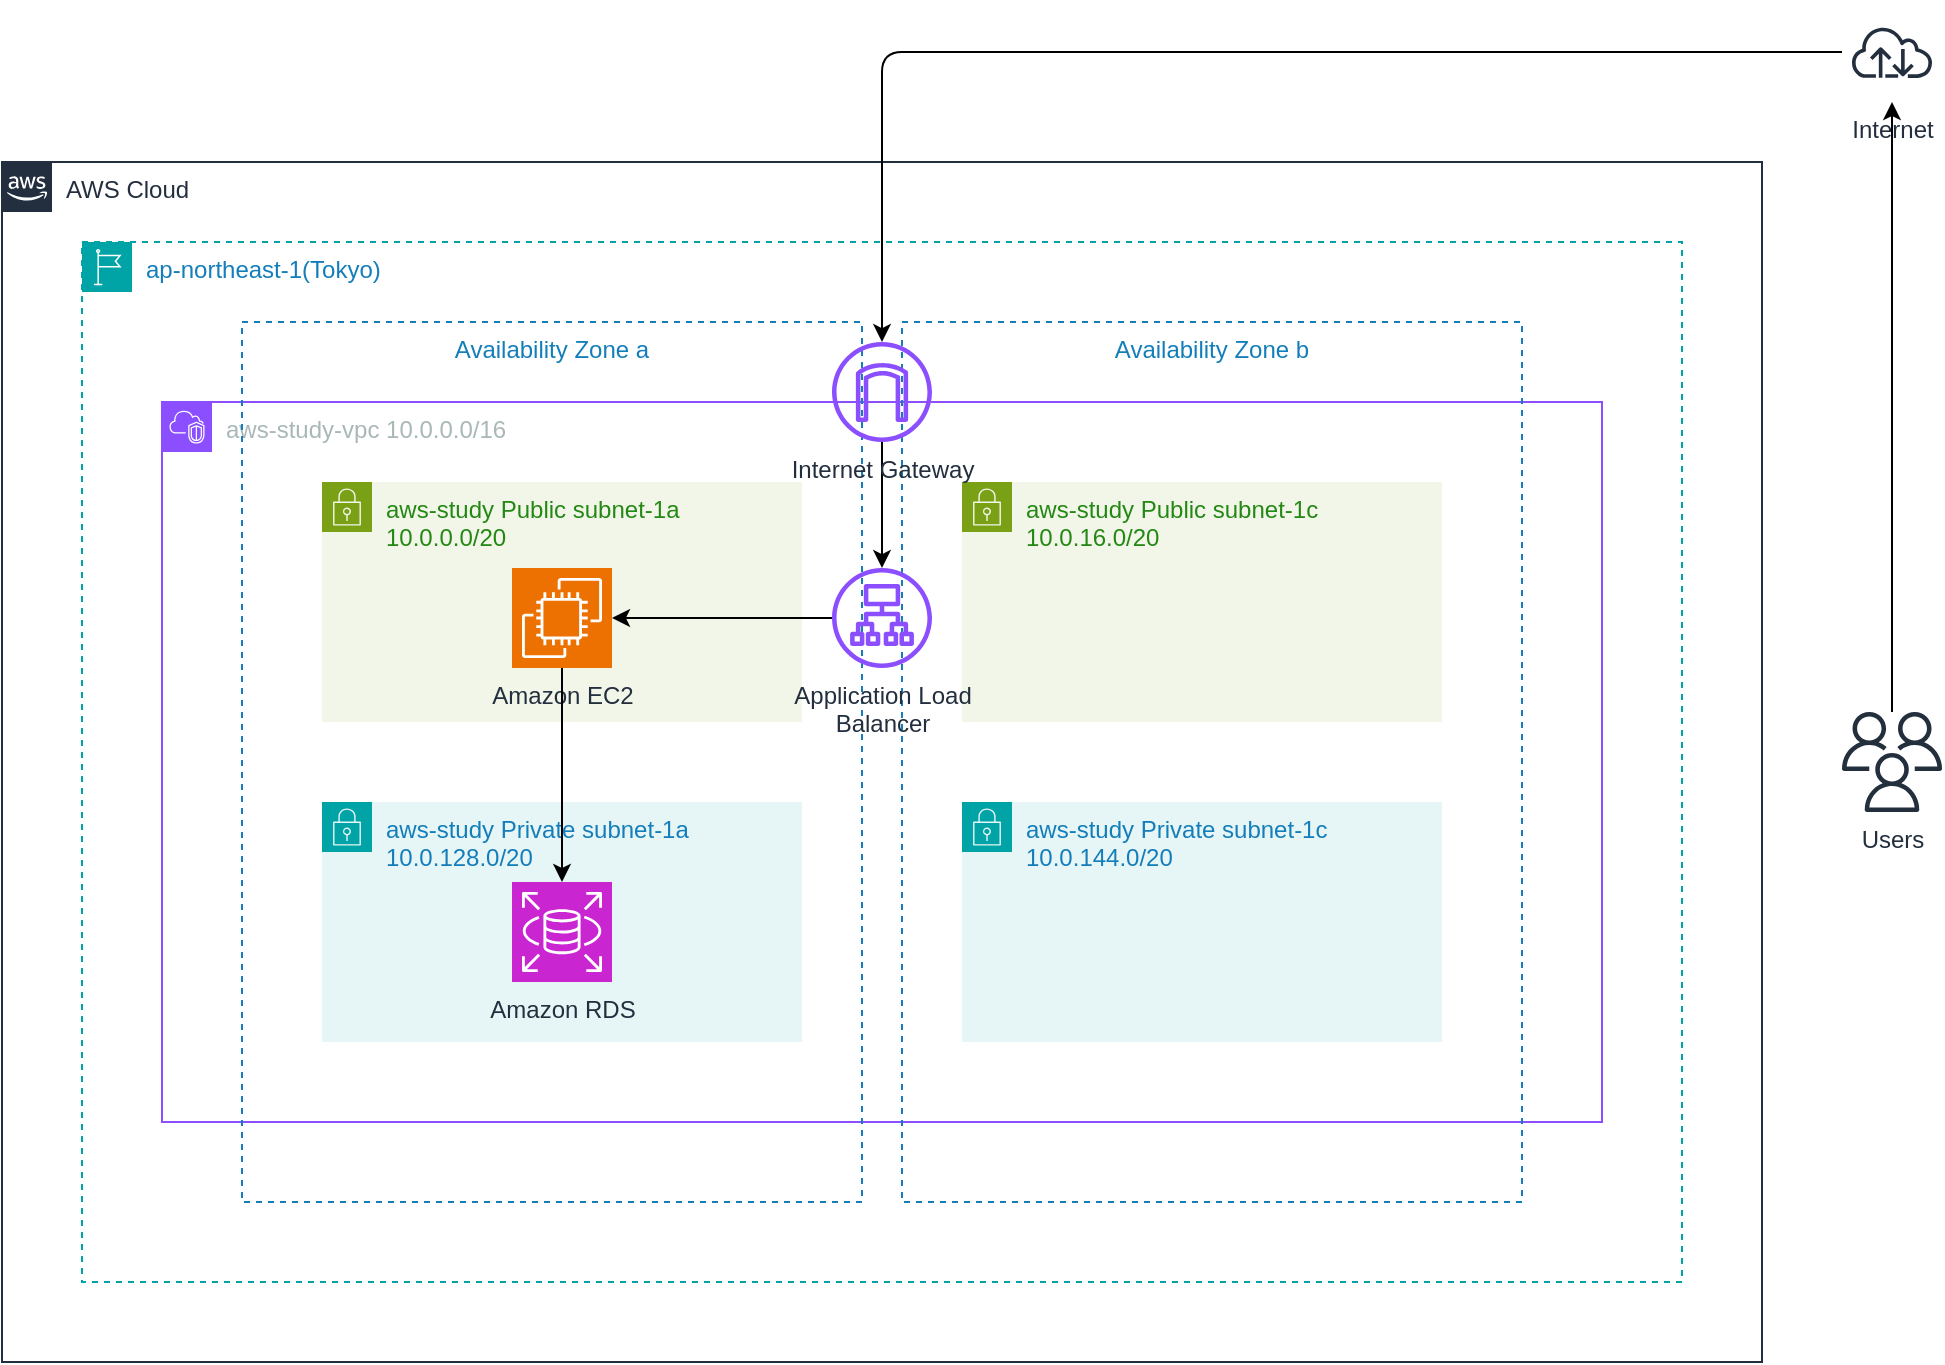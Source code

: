 <mxfile>
    <diagram id="q-Un3dO3R4x38Tj4W52o" name="構成図">
        <mxGraphModel dx="3386" dy="2206" grid="1" gridSize="10" guides="1" tooltips="1" connect="1" arrows="1" fold="1" page="1" pageScale="1" pageWidth="1169" pageHeight="827" math="0" shadow="0">
            <root>
                <mxCell id="0"/>
                <mxCell id="1" parent="0"/>
                <mxCell id="fOEvviLvVWvWSow8_xro-1" value="AWS Cloud" style="points=[[0,0],[0.25,0],[0.5,0],[0.75,0],[1,0],[1,0.25],[1,0.5],[1,0.75],[1,1],[0.75,1],[0.5,1],[0.25,1],[0,1],[0,0.75],[0,0.5],[0,0.25]];outlineConnect=0;gradientColor=none;html=1;whiteSpace=wrap;fontSize=12;fontStyle=0;container=1;pointerEvents=0;collapsible=0;recursiveResize=0;shape=mxgraph.aws4.group;grIcon=mxgraph.aws4.group_aws_cloud_alt;strokeColor=#232F3E;fillColor=none;verticalAlign=top;align=left;spacingLeft=30;fontColor=#232F3E;dashed=0;" vertex="1" parent="1">
                    <mxGeometry x="80" y="160" width="880" height="600" as="geometry"/>
                </mxCell>
                <mxCell id="fOEvviLvVWvWSow8_xro-4" value="ap-northeast-1(Tokyo)" style="points=[[0,0],[0.25,0],[0.5,0],[0.75,0],[1,0],[1,0.25],[1,0.5],[1,0.75],[1,1],[0.75,1],[0.5,1],[0.25,1],[0,1],[0,0.75],[0,0.5],[0,0.25]];outlineConnect=0;gradientColor=none;html=1;whiteSpace=wrap;fontSize=12;fontStyle=0;container=1;pointerEvents=0;collapsible=0;recursiveResize=0;shape=mxgraph.aws4.group;grIcon=mxgraph.aws4.group_region;strokeColor=#00A4A6;fillColor=none;verticalAlign=top;align=left;spacingLeft=30;fontColor=#147EBA;dashed=1;" vertex="1" parent="fOEvviLvVWvWSow8_xro-1">
                    <mxGeometry x="40" y="40" width="800" height="520" as="geometry"/>
                </mxCell>
                <mxCell id="fOEvviLvVWvWSow8_xro-5" value="aws-study-vpc 10.0.0.0/16" style="points=[[0,0],[0.25,0],[0.5,0],[0.75,0],[1,0],[1,0.25],[1,0.5],[1,0.75],[1,1],[0.75,1],[0.5,1],[0.25,1],[0,1],[0,0.75],[0,0.5],[0,0.25]];outlineConnect=0;gradientColor=none;html=1;whiteSpace=wrap;fontSize=12;fontStyle=0;container=1;pointerEvents=0;collapsible=0;recursiveResize=0;shape=mxgraph.aws4.group;grIcon=mxgraph.aws4.group_vpc2;strokeColor=#8C4FFF;fillColor=none;verticalAlign=top;align=left;spacingLeft=30;fontColor=#AAB7B8;dashed=0;" vertex="1" parent="fOEvviLvVWvWSow8_xro-4">
                    <mxGeometry x="40" y="80" width="720" height="360" as="geometry"/>
                </mxCell>
                <mxCell id="fOEvviLvVWvWSow8_xro-8" value="Availability Zone a" style="fillColor=none;strokeColor=#147EBA;dashed=1;verticalAlign=top;fontStyle=0;fontColor=#147EBA;whiteSpace=wrap;html=1;" vertex="1" parent="fOEvviLvVWvWSow8_xro-5">
                    <mxGeometry x="40" y="-40" width="310" height="440" as="geometry"/>
                </mxCell>
                <mxCell id="fOEvviLvVWvWSow8_xro-9" value="aws-study Public subnet-1a 10.0.0.0/20" style="points=[[0,0],[0.25,0],[0.5,0],[0.75,0],[1,0],[1,0.25],[1,0.5],[1,0.75],[1,1],[0.75,1],[0.5,1],[0.25,1],[0,1],[0,0.75],[0,0.5],[0,0.25]];outlineConnect=0;gradientColor=none;html=1;whiteSpace=wrap;fontSize=12;fontStyle=0;container=1;pointerEvents=0;collapsible=0;recursiveResize=0;shape=mxgraph.aws4.group;grIcon=mxgraph.aws4.group_security_group;grStroke=0;strokeColor=#7AA116;fillColor=#F2F6E8;verticalAlign=top;align=left;spacingLeft=30;fontColor=#248814;dashed=0;" vertex="1" parent="fOEvviLvVWvWSow8_xro-5">
                    <mxGeometry x="80" y="40" width="240" height="120" as="geometry"/>
                </mxCell>
                <mxCell id="iMe-15nR2G2ZmfNN1JmE-7" value="Amazon EC2" style="sketch=0;points=[[0,0,0],[0.25,0,0],[0.5,0,0],[0.75,0,0],[1,0,0],[0,1,0],[0.25,1,0],[0.5,1,0],[0.75,1,0],[1,1,0],[0,0.25,0],[0,0.5,0],[0,0.75,0],[1,0.25,0],[1,0.5,0],[1,0.75,0]];outlineConnect=0;fontColor=#232F3E;fillColor=#ED7100;strokeColor=#ffffff;dashed=0;verticalLabelPosition=bottom;verticalAlign=top;align=center;html=1;fontSize=12;fontStyle=0;aspect=fixed;shape=mxgraph.aws4.resourceIcon;resIcon=mxgraph.aws4.ec2;" vertex="1" parent="fOEvviLvVWvWSow8_xro-9">
                    <mxGeometry x="95" y="43" width="50" height="50" as="geometry"/>
                </mxCell>
                <mxCell id="fOEvviLvVWvWSow8_xro-17" value="aws-study Private subnet-1a 10.0.128.0/20" style="points=[[0,0],[0.25,0],[0.5,0],[0.75,0],[1,0],[1,0.25],[1,0.5],[1,0.75],[1,1],[0.75,1],[0.5,1],[0.25,1],[0,1],[0,0.75],[0,0.5],[0,0.25]];outlineConnect=0;gradientColor=none;html=1;whiteSpace=wrap;fontSize=12;fontStyle=0;container=1;pointerEvents=0;collapsible=0;recursiveResize=0;shape=mxgraph.aws4.group;grIcon=mxgraph.aws4.group_security_group;grStroke=0;strokeColor=#00A4A6;fillColor=#E6F6F7;verticalAlign=top;align=left;spacingLeft=30;fontColor=#147EBA;dashed=0;" vertex="1" parent="fOEvviLvVWvWSow8_xro-5">
                    <mxGeometry x="80" y="200" width="240" height="120" as="geometry"/>
                </mxCell>
                <mxCell id="iMe-15nR2G2ZmfNN1JmE-8" value="Amazon RDS" style="sketch=0;points=[[0,0,0],[0.25,0,0],[0.5,0,0],[0.75,0,0],[1,0,0],[0,1,0],[0.25,1,0],[0.5,1,0],[0.75,1,0],[1,1,0],[0,0.25,0],[0,0.5,0],[0,0.75,0],[1,0.25,0],[1,0.5,0],[1,0.75,0]];outlineConnect=0;fontColor=#232F3E;fillColor=#C925D1;strokeColor=#ffffff;dashed=0;verticalLabelPosition=bottom;verticalAlign=top;align=center;html=1;fontSize=12;fontStyle=0;aspect=fixed;shape=mxgraph.aws4.resourceIcon;resIcon=mxgraph.aws4.rds;" vertex="1" parent="fOEvviLvVWvWSow8_xro-17">
                    <mxGeometry x="95" y="40" width="50" height="50" as="geometry"/>
                </mxCell>
                <mxCell id="NsWvFkqhI_Q1HSzJDOLT-5" value="" style="edgeStyle=none;html=1;" edge="1" parent="fOEvviLvVWvWSow8_xro-5" source="iMe-15nR2G2ZmfNN1JmE-7" target="iMe-15nR2G2ZmfNN1JmE-8">
                    <mxGeometry relative="1" as="geometry"/>
                </mxCell>
                <mxCell id="fOEvviLvVWvWSow8_xro-6" value="Availability Zone b" style="fillColor=none;strokeColor=#147EBA;dashed=1;verticalAlign=top;fontStyle=0;fontColor=#147EBA;whiteSpace=wrap;html=1;" vertex="1" parent="fOEvviLvVWvWSow8_xro-4">
                    <mxGeometry x="410" y="40" width="310" height="440" as="geometry"/>
                </mxCell>
                <mxCell id="fOEvviLvVWvWSow8_xro-16" value="&lt;span style=&quot;color: rgb(36, 136, 20);&quot;&gt;aws-study Public subnet-1c 10.0.16.0/20&lt;/span&gt;" style="points=[[0,0],[0.25,0],[0.5,0],[0.75,0],[1,0],[1,0.25],[1,0.5],[1,0.75],[1,1],[0.75,1],[0.5,1],[0.25,1],[0,1],[0,0.75],[0,0.5],[0,0.25]];outlineConnect=0;gradientColor=none;html=1;whiteSpace=wrap;fontSize=12;fontStyle=0;container=1;pointerEvents=0;collapsible=0;recursiveResize=0;shape=mxgraph.aws4.group;grIcon=mxgraph.aws4.group_security_group;grStroke=0;strokeColor=#7AA116;fillColor=#F2F6E8;verticalAlign=top;align=left;spacingLeft=30;fontColor=#248814;dashed=0;" vertex="1" parent="fOEvviLvVWvWSow8_xro-4">
                    <mxGeometry x="440" y="120" width="240" height="120" as="geometry"/>
                </mxCell>
                <mxCell id="fOEvviLvVWvWSow8_xro-26" value="&lt;span style=&quot;color: rgb(20, 126, 186);&quot;&gt;aws-study Private subnet-1c 10.0.144.0/20&lt;/span&gt;" style="points=[[0,0],[0.25,0],[0.5,0],[0.75,0],[1,0],[1,0.25],[1,0.5],[1,0.75],[1,1],[0.75,1],[0.5,1],[0.25,1],[0,1],[0,0.75],[0,0.5],[0,0.25]];outlineConnect=0;gradientColor=none;html=1;whiteSpace=wrap;fontSize=12;fontStyle=0;container=1;pointerEvents=0;collapsible=0;recursiveResize=0;shape=mxgraph.aws4.group;grIcon=mxgraph.aws4.group_security_group;grStroke=0;strokeColor=#00A4A6;fillColor=#E6F6F7;verticalAlign=top;align=left;spacingLeft=30;fontColor=#147EBA;dashed=0;" vertex="1" parent="fOEvviLvVWvWSow8_xro-4">
                    <mxGeometry x="440" y="280" width="240" height="120" as="geometry"/>
                </mxCell>
                <mxCell id="iMe-15nR2G2ZmfNN1JmE-9" value="Application Load&lt;div&gt;Balancer&lt;/div&gt;" style="sketch=0;outlineConnect=0;fontColor=#232F3E;gradientColor=none;fillColor=#8C4FFF;strokeColor=none;dashed=0;verticalLabelPosition=bottom;verticalAlign=top;align=center;html=1;fontSize=12;fontStyle=0;aspect=fixed;pointerEvents=1;shape=mxgraph.aws4.application_load_balancer;" vertex="1" parent="fOEvviLvVWvWSow8_xro-4">
                    <mxGeometry x="375" y="163" width="50" height="50" as="geometry"/>
                </mxCell>
                <mxCell id="NsWvFkqhI_Q1HSzJDOLT-12" value="" style="edgeStyle=none;html=1;" edge="1" parent="fOEvviLvVWvWSow8_xro-4" source="iMe-15nR2G2ZmfNN1JmE-10" target="iMe-15nR2G2ZmfNN1JmE-9">
                    <mxGeometry relative="1" as="geometry"/>
                </mxCell>
                <mxCell id="NsWvFkqhI_Q1HSzJDOLT-6" value="" style="edgeStyle=none;html=1;" edge="1" parent="fOEvviLvVWvWSow8_xro-4" source="iMe-15nR2G2ZmfNN1JmE-9" target="iMe-15nR2G2ZmfNN1JmE-7">
                    <mxGeometry relative="1" as="geometry"/>
                </mxCell>
                <mxCell id="iMe-15nR2G2ZmfNN1JmE-10" value="Internet Gateway" style="sketch=0;outlineConnect=0;fontColor=#232F3E;gradientColor=none;fillColor=#8C4FFF;strokeColor=none;dashed=0;verticalLabelPosition=bottom;verticalAlign=top;align=center;html=1;fontSize=12;fontStyle=0;aspect=fixed;pointerEvents=1;shape=mxgraph.aws4.internet_gateway;" vertex="1" parent="fOEvviLvVWvWSow8_xro-4">
                    <mxGeometry x="375" y="50" width="50" height="50" as="geometry"/>
                </mxCell>
                <mxCell id="NsWvFkqhI_Q1HSzJDOLT-11" style="edgeStyle=none;html=1;" edge="1" parent="1" source="iMe-15nR2G2ZmfNN1JmE-11" target="iMe-15nR2G2ZmfNN1JmE-10">
                    <mxGeometry relative="1" as="geometry">
                        <mxPoint x="460" y="65" as="targetPoint"/>
                        <Array as="points">
                            <mxPoint x="520" y="105"/>
                        </Array>
                    </mxGeometry>
                </mxCell>
                <mxCell id="iMe-15nR2G2ZmfNN1JmE-11" value="Internet" style="sketch=0;outlineConnect=0;fontColor=#232F3E;gradientColor=none;strokeColor=#232F3E;fillColor=#ffffff;dashed=0;verticalLabelPosition=bottom;verticalAlign=top;align=center;html=1;fontSize=12;fontStyle=0;aspect=fixed;shape=mxgraph.aws4.resourceIcon;resIcon=mxgraph.aws4.internet;" vertex="1" parent="1">
                    <mxGeometry x="1000" y="80" width="50" height="50" as="geometry"/>
                </mxCell>
                <mxCell id="NsWvFkqhI_Q1HSzJDOLT-14" style="edgeStyle=none;html=1;" edge="1" parent="1" source="NsWvFkqhI_Q1HSzJDOLT-13" target="iMe-15nR2G2ZmfNN1JmE-11">
                    <mxGeometry relative="1" as="geometry"/>
                </mxCell>
                <mxCell id="NsWvFkqhI_Q1HSzJDOLT-13" value="Users" style="sketch=0;outlineConnect=0;fontColor=#232F3E;gradientColor=none;fillColor=#232F3D;strokeColor=none;dashed=0;verticalLabelPosition=bottom;verticalAlign=top;align=center;html=1;fontSize=12;fontStyle=0;aspect=fixed;pointerEvents=1;shape=mxgraph.aws4.users;" vertex="1" parent="1">
                    <mxGeometry x="1000" y="435" width="50" height="50" as="geometry"/>
                </mxCell>
            </root>
        </mxGraphModel>
    </diagram>
    <diagram id="in1Zroe6WVqP2Q2ql38l" name="素材">
        <mxGraphModel dx="1552" dy="858" grid="1" gridSize="10" guides="1" tooltips="1" connect="1" arrows="1" fold="1" page="1" pageScale="1" pageWidth="827" pageHeight="1169" math="0" shadow="0">
            <root>
                <mxCell id="0"/>
                <mxCell id="1" parent="0"/>
                <mxCell id="QnnOhZQ-ussMAWjXgIBm-1" value="EC2" style="sketch=0;points=[[0,0,0],[0.25,0,0],[0.5,0,0],[0.75,0,0],[1,0,0],[0,1,0],[0.25,1,0],[0.5,1,0],[0.75,1,0],[1,1,0],[0,0.25,0],[0,0.5,0],[0,0.75,0],[1,0.25,0],[1,0.5,0],[1,0.75,0]];outlineConnect=0;fontColor=#232F3E;fillColor=#ED7100;strokeColor=#ffffff;dashed=0;verticalLabelPosition=bottom;verticalAlign=top;align=center;html=1;fontSize=12;fontStyle=0;aspect=fixed;shape=mxgraph.aws4.resourceIcon;resIcon=mxgraph.aws4.ec2;" vertex="1" parent="1">
                    <mxGeometry x="480" y="680" width="78" height="78" as="geometry"/>
                </mxCell>
                <mxCell id="QnnOhZQ-ussMAWjXgIBm-2" value="RDS" style="sketch=0;points=[[0,0,0],[0.25,0,0],[0.5,0,0],[0.75,0,0],[1,0,0],[0,1,0],[0.25,1,0],[0.5,1,0],[0.75,1,0],[1,1,0],[0,0.25,0],[0,0.5,0],[0,0.75,0],[1,0.25,0],[1,0.5,0],[1,0.75,0]];outlineConnect=0;fontColor=#232F3E;fillColor=#C925D1;strokeColor=#ffffff;dashed=0;verticalLabelPosition=bottom;verticalAlign=top;align=center;html=1;fontSize=12;fontStyle=0;aspect=fixed;shape=mxgraph.aws4.resourceIcon;resIcon=mxgraph.aws4.rds;" vertex="1" parent="1">
                    <mxGeometry x="360" y="680" width="78" height="78" as="geometry"/>
                </mxCell>
                <mxCell id="QnnOhZQ-ussMAWjXgIBm-3" value="Application Load&lt;div&gt;Balancer&lt;/div&gt;" style="sketch=0;outlineConnect=0;fontColor=#232F3E;gradientColor=none;fillColor=#8C4FFF;strokeColor=none;dashed=0;verticalLabelPosition=bottom;verticalAlign=top;align=center;html=1;fontSize=12;fontStyle=0;aspect=fixed;pointerEvents=1;shape=mxgraph.aws4.application_load_balancer;" vertex="1" parent="1">
                    <mxGeometry x="240" y="680" width="78" height="78" as="geometry"/>
                </mxCell>
                <mxCell id="QnnOhZQ-ussMAWjXgIBm-5" value="Internet Gateway" style="sketch=0;outlineConnect=0;fontColor=#232F3E;gradientColor=none;fillColor=#8C4FFF;strokeColor=none;dashed=0;verticalLabelPosition=bottom;verticalAlign=top;align=center;html=1;fontSize=12;fontStyle=0;aspect=fixed;pointerEvents=1;shape=mxgraph.aws4.internet_gateway;" vertex="1" parent="1">
                    <mxGeometry x="120" y="680" width="78" height="78" as="geometry"/>
                </mxCell>
                <mxCell id="QnnOhZQ-ussMAWjXgIBm-6" value="Internet" style="sketch=0;outlineConnect=0;fontColor=#232F3E;gradientColor=none;strokeColor=#232F3E;fillColor=#ffffff;dashed=0;verticalLabelPosition=bottom;verticalAlign=top;align=center;html=1;fontSize=12;fontStyle=0;aspect=fixed;shape=mxgraph.aws4.resourceIcon;resIcon=mxgraph.aws4.internet;" vertex="1" parent="1">
                    <mxGeometry x="118" y="560" width="80" height="80" as="geometry"/>
                </mxCell>
                <mxCell id="QnnOhZQ-ussMAWjXgIBm-7" value="Client" style="sketch=0;outlineConnect=0;fontColor=#232F3E;gradientColor=none;fillColor=#232F3D;strokeColor=none;dashed=0;verticalLabelPosition=bottom;verticalAlign=top;align=center;html=1;fontSize=12;fontStyle=0;aspect=fixed;pointerEvents=1;shape=mxgraph.aws4.client;" vertex="1" parent="1">
                    <mxGeometry x="240" y="562" width="78" height="76" as="geometry"/>
                </mxCell>
                <mxCell id="grDU0qcd3X5MPrkwT9e0-1" value="Amazon S3" style="sketch=0;points=[[0,0,0],[0.25,0,0],[0.5,0,0],[0.75,0,0],[1,0,0],[0,1,0],[0.25,1,0],[0.5,1,0],[0.75,1,0],[1,1,0],[0,0.25,0],[0,0.5,0],[0,0.75,0],[1,0.25,0],[1,0.5,0],[1,0.75,0]];outlineConnect=0;fontColor=#232F3E;fillColor=#7AA116;strokeColor=#ffffff;dashed=0;verticalLabelPosition=bottom;verticalAlign=top;align=center;html=1;fontSize=12;fontStyle=0;aspect=fixed;shape=mxgraph.aws4.resourceIcon;resIcon=mxgraph.aws4.s3;" vertex="1" parent="1">
                    <mxGeometry x="360" y="560" width="78" height="78" as="geometry"/>
                </mxCell>
            </root>
        </mxGraphModel>
    </diagram>
</mxfile>